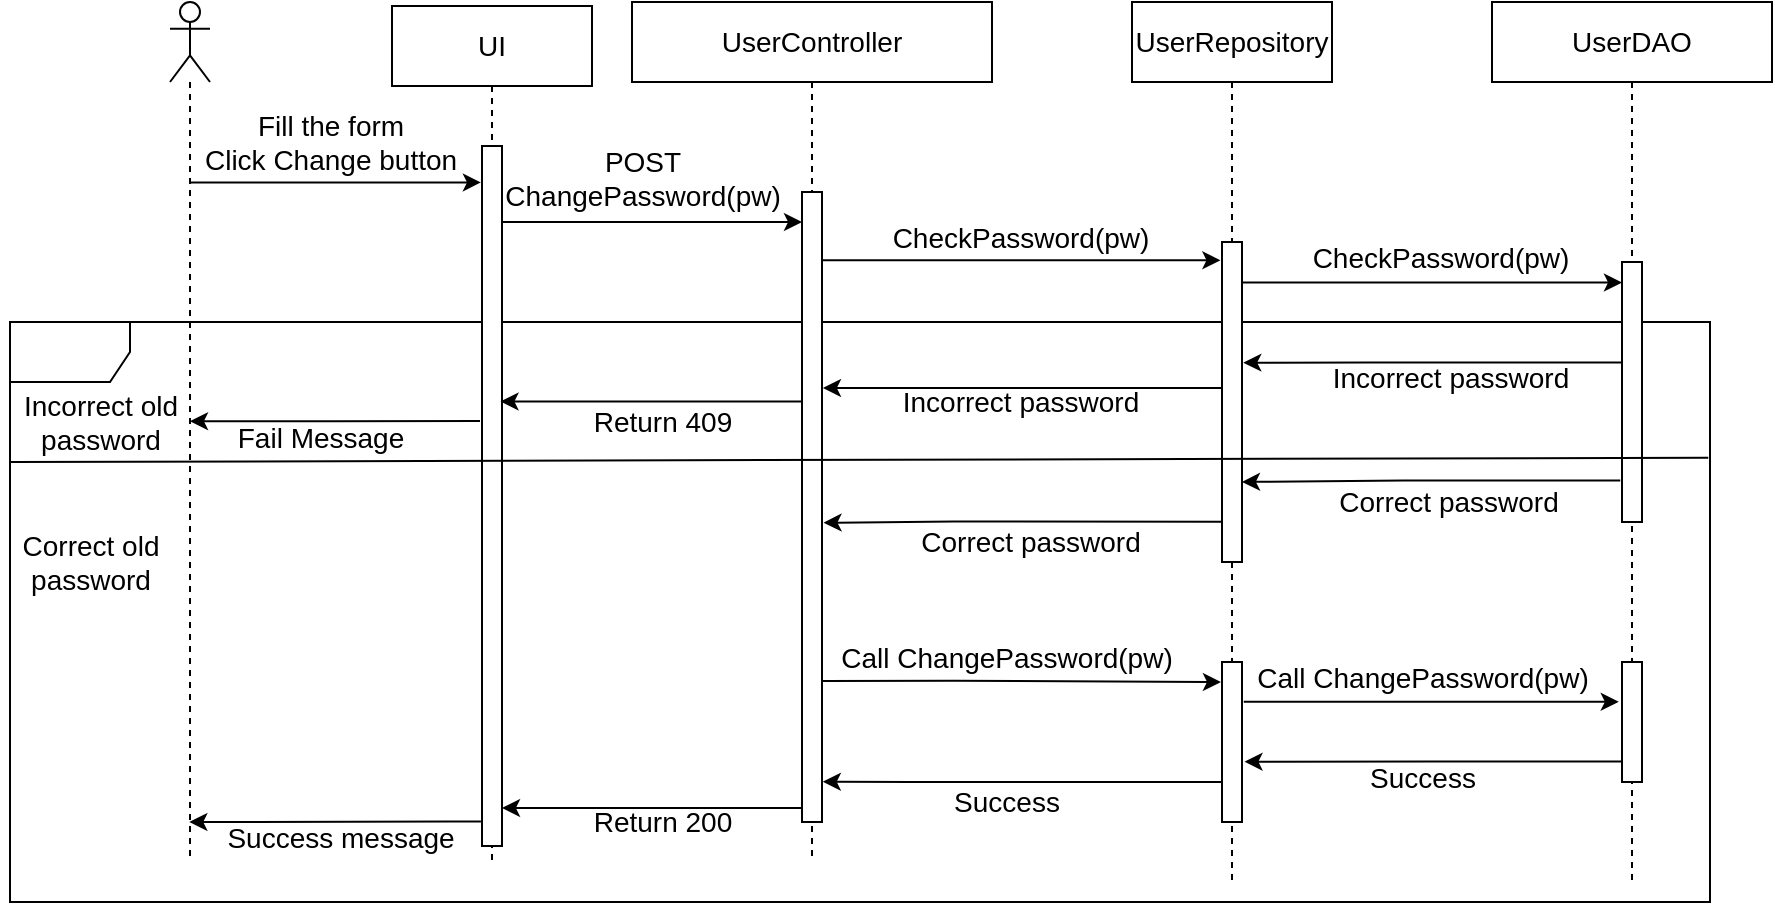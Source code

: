 <mxfile version="20.7.4" type="device"><diagram id="kgpKYQtTHZ0yAKxKKP6v" name="Page-1"><mxGraphModel dx="1504" dy="637" grid="1" gridSize="10" guides="1" tooltips="1" connect="1" arrows="1" fold="1" page="1" pageScale="1" pageWidth="413" pageHeight="583" math="0" shadow="0"><root><mxCell id="0"/><mxCell id="1" parent="0"/><mxCell id="d41Tn-LU5z8Kw5KRlYVZ-55" value="" style="shape=umlFrame;whiteSpace=wrap;html=1;fontSize=14;" parent="1" vertex="1"><mxGeometry x="-241" y="227" width="850" height="290" as="geometry"/></mxCell><mxCell id="d41Tn-LU5z8Kw5KRlYVZ-2" style="edgeStyle=orthogonalEdgeStyle;rounded=0;orthogonalLoop=1;jettySize=auto;html=1;fontSize=14;entryX=-0.055;entryY=0.052;entryDx=0;entryDy=0;entryPerimeter=0;" parent="1" source="d41Tn-LU5z8Kw5KRlYVZ-3" edge="1" target="d41Tn-LU5z8Kw5KRlYVZ-6"><mxGeometry relative="1" as="geometry"><mxPoint x="-21" y="157" as="targetPoint"/><Array as="points"><mxPoint x="-36" y="157"/></Array></mxGeometry></mxCell><mxCell id="d41Tn-LU5z8Kw5KRlYVZ-3" value="" style="shape=umlLifeline;participant=umlActor;perimeter=lifelinePerimeter;whiteSpace=wrap;html=1;container=1;collapsible=0;recursiveResize=0;verticalAlign=top;spacingTop=36;outlineConnect=0;fontSize=14;" parent="1" vertex="1"><mxGeometry x="-161" y="67" width="20" height="430" as="geometry"/></mxCell><mxCell id="d41Tn-LU5z8Kw5KRlYVZ-4" style="edgeStyle=orthogonalEdgeStyle;rounded=0;orthogonalLoop=1;jettySize=auto;html=1;fontSize=14;" parent="1" source="d41Tn-LU5z8Kw5KRlYVZ-5" edge="1"><mxGeometry relative="1" as="geometry"><Array as="points"><mxPoint x="84" y="177"/><mxPoint x="84" y="177"/></Array><mxPoint x="155" y="177" as="targetPoint"/></mxGeometry></mxCell><mxCell id="d41Tn-LU5z8Kw5KRlYVZ-5" value="UI" style="shape=umlLifeline;perimeter=lifelinePerimeter;whiteSpace=wrap;html=1;container=1;collapsible=0;recursiveResize=0;outlineConnect=0;fontSize=14;" parent="1" vertex="1"><mxGeometry x="-50" y="69" width="100" height="428" as="geometry"/></mxCell><mxCell id="d41Tn-LU5z8Kw5KRlYVZ-6" value="" style="verticalLabelPosition=bottom;verticalAlign=top;html=1;shape=mxgraph.basic.rect;fillColor2=none;strokeWidth=1;size=20;indent=5;fontSize=14;" parent="d41Tn-LU5z8Kw5KRlYVZ-5" vertex="1"><mxGeometry x="45" y="70" width="10" height="350" as="geometry"/></mxCell><mxCell id="d41Tn-LU5z8Kw5KRlYVZ-21" value="Fill the form&lt;br style=&quot;font-size: 14px;&quot;&gt;Click Change button" style="text;html=1;align=center;verticalAlign=middle;resizable=0;points=[];autosize=1;strokeColor=none;fillColor=none;fontSize=14;" parent="d41Tn-LU5z8Kw5KRlYVZ-5" vertex="1"><mxGeometry x="-106" y="43" width="150" height="50" as="geometry"/></mxCell><mxCell id="d41Tn-LU5z8Kw5KRlYVZ-8" style="edgeStyle=orthogonalEdgeStyle;rounded=0;orthogonalLoop=1;jettySize=auto;html=1;entryX=-0.08;entryY=0.057;entryDx=0;entryDy=0;entryPerimeter=0;fontSize=14;" parent="1" source="d41Tn-LU5z8Kw5KRlYVZ-9" target="d41Tn-LU5z8Kw5KRlYVZ-16" edge="1"><mxGeometry relative="1" as="geometry"><Array as="points"><mxPoint x="240" y="196"/><mxPoint x="240" y="196"/></Array></mxGeometry></mxCell><mxCell id="d41Tn-LU5z8Kw5KRlYVZ-9" value="UserController" style="shape=umlLifeline;perimeter=lifelinePerimeter;whiteSpace=wrap;html=1;container=1;collapsible=0;recursiveResize=0;outlineConnect=0;fontSize=14;" parent="1" vertex="1"><mxGeometry x="70" y="67" width="180" height="430" as="geometry"/></mxCell><mxCell id="d41Tn-LU5z8Kw5KRlYVZ-10" value="" style="verticalLabelPosition=bottom;verticalAlign=top;html=1;shape=mxgraph.basic.rect;fillColor2=none;strokeWidth=1;size=20;indent=5;fontSize=14;" parent="d41Tn-LU5z8Kw5KRlYVZ-9" vertex="1"><mxGeometry x="85" y="95" width="10" height="315" as="geometry"/></mxCell><mxCell id="d41Tn-LU5z8Kw5KRlYVZ-30" value="Return 409" style="text;html=1;align=center;verticalAlign=middle;resizable=0;points=[];autosize=1;strokeColor=none;fillColor=none;fontSize=14;" parent="d41Tn-LU5z8Kw5KRlYVZ-9" vertex="1"><mxGeometry x="-30" y="195" width="90" height="30" as="geometry"/></mxCell><mxCell id="d41Tn-LU5z8Kw5KRlYVZ-50" style="edgeStyle=orthogonalEdgeStyle;rounded=0;orthogonalLoop=1;jettySize=auto;html=1;fontSize=14;" parent="d41Tn-LU5z8Kw5KRlYVZ-9" edge="1" target="d41Tn-LU5z8Kw5KRlYVZ-6"><mxGeometry relative="1" as="geometry"><mxPoint x="-69" y="400" as="targetPoint"/><Array as="points"><mxPoint x="85" y="403"/></Array><mxPoint x="85" y="400" as="sourcePoint"/></mxGeometry></mxCell><mxCell id="d41Tn-LU5z8Kw5KRlYVZ-53" value="Return 200" style="text;html=1;align=center;verticalAlign=middle;resizable=0;points=[];autosize=1;strokeColor=none;fillColor=none;fontSize=14;" parent="d41Tn-LU5z8Kw5KRlYVZ-9" vertex="1"><mxGeometry x="-30" y="395" width="90" height="30" as="geometry"/></mxCell><mxCell id="d41Tn-LU5z8Kw5KRlYVZ-22" value="POST &lt;br style=&quot;font-size: 14px;&quot;&gt;ChangePassword(pw)" style="text;html=1;align=center;verticalAlign=middle;resizable=0;points=[];autosize=1;strokeColor=none;fillColor=none;fontSize=14;" parent="d41Tn-LU5z8Kw5KRlYVZ-9" vertex="1"><mxGeometry x="-75" y="63" width="160" height="50" as="geometry"/></mxCell><mxCell id="d41Tn-LU5z8Kw5KRlYVZ-12" style="edgeStyle=orthogonalEdgeStyle;rounded=0;orthogonalLoop=1;jettySize=auto;html=1;fontSize=14;entryX=0;entryY=0.079;entryDx=0;entryDy=0;entryPerimeter=0;" parent="1" source="d41Tn-LU5z8Kw5KRlYVZ-14" target="d41Tn-LU5z8Kw5KRlYVZ-19" edge="1"><mxGeometry relative="1" as="geometry"><Array as="points"><mxPoint x="469" y="207"/></Array></mxGeometry></mxCell><mxCell id="d41Tn-LU5z8Kw5KRlYVZ-13" style="edgeStyle=orthogonalEdgeStyle;rounded=0;orthogonalLoop=1;jettySize=auto;html=1;fontSize=14;entryX=1.047;entryY=0.311;entryDx=0;entryDy=0;entryPerimeter=0;" parent="1" source="d41Tn-LU5z8Kw5KRlYVZ-16" target="d41Tn-LU5z8Kw5KRlYVZ-10" edge="1"><mxGeometry relative="1" as="geometry"><mxPoint x="170" y="267" as="targetPoint"/><Array as="points"><mxPoint x="340" y="260"/><mxPoint x="340" y="260"/></Array><mxPoint x="334" y="317" as="sourcePoint"/></mxGeometry></mxCell><mxCell id="d41Tn-LU5z8Kw5KRlYVZ-14" value="UserRepository" style="shape=umlLifeline;perimeter=lifelinePerimeter;whiteSpace=wrap;html=1;container=1;collapsible=0;recursiveResize=0;outlineConnect=0;fontSize=14;" parent="1" vertex="1"><mxGeometry x="320" y="67" width="100" height="440" as="geometry"/></mxCell><mxCell id="d41Tn-LU5z8Kw5KRlYVZ-16" value="" style="verticalLabelPosition=bottom;verticalAlign=top;html=1;shape=mxgraph.basic.rect;fillColor2=none;strokeWidth=1;size=20;indent=5;fontSize=14;" parent="d41Tn-LU5z8Kw5KRlYVZ-14" vertex="1"><mxGeometry x="45" y="120" width="10" height="160" as="geometry"/></mxCell><mxCell id="d41Tn-LU5z8Kw5KRlYVZ-32" value="" style="verticalLabelPosition=bottom;verticalAlign=top;html=1;shape=mxgraph.basic.rect;fillColor2=none;strokeWidth=1;size=20;indent=5;fontSize=14;" parent="d41Tn-LU5z8Kw5KRlYVZ-14" vertex="1"><mxGeometry x="45" y="330" width="10" height="80" as="geometry"/></mxCell><mxCell id="d41Tn-LU5z8Kw5KRlYVZ-35" style="edgeStyle=orthogonalEdgeStyle;rounded=0;orthogonalLoop=1;jettySize=auto;html=1;fontSize=14;exitX=-0.086;exitY=0.84;exitDx=0;exitDy=0;exitPerimeter=0;" parent="d41Tn-LU5z8Kw5KRlYVZ-14" edge="1" source="d41Tn-LU5z8Kw5KRlYVZ-19"><mxGeometry relative="1" as="geometry"><Array as="points"><mxPoint x="136" y="239"/></Array><mxPoint x="55" y="240" as="targetPoint"/><mxPoint x="215" y="240" as="sourcePoint"/></mxGeometry></mxCell><mxCell id="d41Tn-LU5z8Kw5KRlYVZ-49" style="edgeStyle=orthogonalEdgeStyle;rounded=0;orthogonalLoop=1;jettySize=auto;html=1;fontSize=14;entryX=1.04;entryY=0.936;entryDx=0;entryDy=0;entryPerimeter=0;" parent="d41Tn-LU5z8Kw5KRlYVZ-14" edge="1" target="d41Tn-LU5z8Kw5KRlYVZ-10"><mxGeometry relative="1" as="geometry"><mxPoint x="-189.976" y="390" as="targetPoint"/><Array as="points"><mxPoint x="-110" y="390"/></Array><mxPoint x="45" y="390" as="sourcePoint"/></mxGeometry></mxCell><mxCell id="d41Tn-LU5z8Kw5KRlYVZ-17" style="edgeStyle=orthogonalEdgeStyle;rounded=0;orthogonalLoop=1;jettySize=auto;html=1;fontSize=14;entryX=1.064;entryY=0.377;entryDx=0;entryDy=0;entryPerimeter=0;" parent="1" source="d41Tn-LU5z8Kw5KRlYVZ-18" target="d41Tn-LU5z8Kw5KRlYVZ-16" edge="1"><mxGeometry relative="1" as="geometry"><Array as="points"><mxPoint x="437" y="247"/></Array><mxPoint x="399" y="277" as="targetPoint"/></mxGeometry></mxCell><mxCell id="d41Tn-LU5z8Kw5KRlYVZ-18" value="UserDAO" style="shape=umlLifeline;perimeter=lifelinePerimeter;whiteSpace=wrap;html=1;container=1;collapsible=0;recursiveResize=0;outlineConnect=0;fontSize=14;" parent="1" vertex="1"><mxGeometry x="500" y="67" width="140" height="440" as="geometry"/></mxCell><mxCell id="d41Tn-LU5z8Kw5KRlYVZ-19" value="" style="verticalLabelPosition=bottom;verticalAlign=top;html=1;shape=mxgraph.basic.rect;fillColor2=none;strokeWidth=1;size=20;indent=5;fontSize=14;" parent="d41Tn-LU5z8Kw5KRlYVZ-18" vertex="1"><mxGeometry x="65" y="130" width="10" height="130" as="geometry"/></mxCell><mxCell id="d41Tn-LU5z8Kw5KRlYVZ-33" value="" style="verticalLabelPosition=bottom;verticalAlign=top;html=1;shape=mxgraph.basic.rect;fillColor2=none;strokeWidth=1;size=20;indent=5;fontSize=14;" parent="d41Tn-LU5z8Kw5KRlYVZ-18" vertex="1"><mxGeometry x="65" y="330" width="10" height="60" as="geometry"/></mxCell><mxCell id="d41Tn-LU5z8Kw5KRlYVZ-23" value="CheckPassword(pw)" style="text;html=1;align=center;verticalAlign=middle;resizable=0;points=[];autosize=1;strokeColor=none;fillColor=none;fontSize=14;" parent="1" vertex="1"><mxGeometry x="399" y="180" width="150" height="30" as="geometry"/></mxCell><mxCell id="d41Tn-LU5z8Kw5KRlYVZ-24" style="edgeStyle=orthogonalEdgeStyle;rounded=0;orthogonalLoop=1;jettySize=auto;html=1;fontSize=14;entryX=0.925;entryY=0.365;entryDx=0;entryDy=0;entryPerimeter=0;" parent="1" source="d41Tn-LU5z8Kw5KRlYVZ-10" edge="1" target="d41Tn-LU5z8Kw5KRlYVZ-6"><mxGeometry relative="1" as="geometry"><mxPoint x="-10" y="267" as="targetPoint"/><Array as="points"><mxPoint x="80" y="267"/></Array></mxGeometry></mxCell><mxCell id="d41Tn-LU5z8Kw5KRlYVZ-26" style="edgeStyle=orthogonalEdgeStyle;rounded=0;orthogonalLoop=1;jettySize=auto;html=1;fontSize=14;exitX=-0.1;exitY=0.393;exitDx=0;exitDy=0;exitPerimeter=0;" parent="1" target="d41Tn-LU5z8Kw5KRlYVZ-3" edge="1" source="d41Tn-LU5z8Kw5KRlYVZ-6"><mxGeometry relative="1" as="geometry"><Array as="points"><mxPoint x="-80" y="277"/><mxPoint x="-80" y="277"/></Array><mxPoint x="-21" y="277" as="sourcePoint"/></mxGeometry></mxCell><mxCell id="d41Tn-LU5z8Kw5KRlYVZ-15" value="CheckPassword(pw)" style="text;html=1;align=center;verticalAlign=middle;resizable=0;points=[];autosize=1;strokeColor=none;fillColor=none;fontSize=14;" parent="1" vertex="1"><mxGeometry x="189" y="170" width="150" height="30" as="geometry"/></mxCell><mxCell id="d41Tn-LU5z8Kw5KRlYVZ-29" value="Incorrect password" style="text;html=1;align=center;verticalAlign=middle;resizable=0;points=[];autosize=1;strokeColor=none;fillColor=none;fontSize=14;" parent="1" vertex="1"><mxGeometry x="194" y="252" width="140" height="30" as="geometry"/></mxCell><mxCell id="d41Tn-LU5z8Kw5KRlYVZ-28" value="Incorrect password" style="text;html=1;align=center;verticalAlign=middle;resizable=0;points=[];autosize=1;strokeColor=none;fillColor=none;fontSize=14;" parent="1" vertex="1"><mxGeometry x="409" y="240" width="140" height="30" as="geometry"/></mxCell><mxCell id="d41Tn-LU5z8Kw5KRlYVZ-36" value="Correct password" style="text;html=1;align=center;verticalAlign=middle;resizable=0;points=[];autosize=1;strokeColor=none;fillColor=none;fontSize=14;" parent="1" vertex="1"><mxGeometry x="413" y="302" width="130" height="30" as="geometry"/></mxCell><mxCell id="d41Tn-LU5z8Kw5KRlYVZ-40" style="edgeStyle=orthogonalEdgeStyle;rounded=0;orthogonalLoop=1;jettySize=auto;html=1;fontSize=14;exitX=-0.033;exitY=0.874;exitDx=0;exitDy=0;exitPerimeter=0;entryX=1.077;entryY=0.525;entryDx=0;entryDy=0;entryPerimeter=0;" parent="1" edge="1" target="d41Tn-LU5z8Kw5KRlYVZ-10" source="d41Tn-LU5z8Kw5KRlYVZ-16"><mxGeometry relative="1" as="geometry"><mxPoint x="170" y="330" as="targetPoint"/><Array as="points"><mxPoint x="231" y="327"/></Array><mxPoint x="386.49" y="327" as="sourcePoint"/></mxGeometry></mxCell><mxCell id="d41Tn-LU5z8Kw5KRlYVZ-41" value="Correct password" style="text;html=1;align=center;verticalAlign=middle;resizable=0;points=[];autosize=1;strokeColor=none;fillColor=none;fontSize=14;" parent="1" vertex="1"><mxGeometry x="204" y="322" width="130" height="30" as="geometry"/></mxCell><mxCell id="d41Tn-LU5z8Kw5KRlYVZ-42" value="Call ChangePassword(pw)" style="text;html=1;align=center;verticalAlign=middle;resizable=0;points=[];autosize=1;strokeColor=none;fillColor=none;fontSize=14;" parent="1" vertex="1"><mxGeometry x="162" y="380" width="190" height="30" as="geometry"/></mxCell><mxCell id="d41Tn-LU5z8Kw5KRlYVZ-43" style="edgeStyle=orthogonalEdgeStyle;rounded=0;orthogonalLoop=1;jettySize=auto;html=1;entryX=-0.053;entryY=0.125;entryDx=0;entryDy=0;entryPerimeter=0;fontSize=14;exitX=1.027;exitY=0.776;exitDx=0;exitDy=0;exitPerimeter=0;" parent="1" edge="1" target="d41Tn-LU5z8Kw5KRlYVZ-32" source="d41Tn-LU5z8Kw5KRlYVZ-10"><mxGeometry relative="1" as="geometry"><Array as="points"><mxPoint x="231" y="406"/></Array><mxPoint x="150.667" y="407.02" as="sourcePoint"/><mxPoint x="387.33" y="407.02" as="targetPoint"/></mxGeometry></mxCell><mxCell id="d41Tn-LU5z8Kw5KRlYVZ-44" style="edgeStyle=orthogonalEdgeStyle;rounded=0;orthogonalLoop=1;jettySize=auto;html=1;fontSize=14;exitX=1.087;exitY=0.249;exitDx=0;exitDy=0;exitPerimeter=0;entryX=-0.162;entryY=0.332;entryDx=0;entryDy=0;entryPerimeter=0;" parent="1" edge="1" target="d41Tn-LU5z8Kw5KRlYVZ-33" source="d41Tn-LU5z8Kw5KRlYVZ-32"><mxGeometry relative="1" as="geometry"><Array as="points"/><mxPoint x="393.997" y="417" as="sourcePoint"/><mxPoint x="549" y="417" as="targetPoint"/></mxGeometry></mxCell><mxCell id="d41Tn-LU5z8Kw5KRlYVZ-47" style="edgeStyle=orthogonalEdgeStyle;rounded=0;orthogonalLoop=1;jettySize=auto;html=1;fontSize=14;entryX=1.126;entryY=0.623;entryDx=0;entryDy=0;entryPerimeter=0;" parent="1" source="d41Tn-LU5z8Kw5KRlYVZ-33" edge="1" target="d41Tn-LU5z8Kw5KRlYVZ-32"><mxGeometry relative="1" as="geometry"><mxPoint x="397" y="447" as="targetPoint"/><Array as="points"><mxPoint x="470" y="447"/></Array></mxGeometry></mxCell><mxCell id="d41Tn-LU5z8Kw5KRlYVZ-48" value="Success" style="text;html=1;align=center;verticalAlign=middle;resizable=0;points=[];autosize=1;strokeColor=none;fillColor=none;fontSize=14;" parent="1" vertex="1"><mxGeometry x="425" y="440" width="80" height="30" as="geometry"/></mxCell><mxCell id="d41Tn-LU5z8Kw5KRlYVZ-51" style="edgeStyle=orthogonalEdgeStyle;rounded=0;orthogonalLoop=1;jettySize=auto;html=1;fontSize=14;exitX=-0.054;exitY=0.965;exitDx=0;exitDy=0;exitPerimeter=0;" parent="1" edge="1" source="d41Tn-LU5z8Kw5KRlYVZ-6"><mxGeometry relative="1" as="geometry"><Array as="points"><mxPoint x="-21" y="477"/></Array><mxPoint x="-21" y="477" as="sourcePoint"/><mxPoint x="-151.333" y="477" as="targetPoint"/></mxGeometry></mxCell><mxCell id="d41Tn-LU5z8Kw5KRlYVZ-27" value="Fail Message" style="text;html=1;align=center;verticalAlign=middle;resizable=0;points=[];autosize=1;strokeColor=none;fillColor=none;fontSize=14;" parent="1" vertex="1"><mxGeometry x="-141" y="270" width="110" height="30" as="geometry"/></mxCell><mxCell id="d41Tn-LU5z8Kw5KRlYVZ-52" value="Success" style="text;html=1;align=center;verticalAlign=middle;resizable=0;points=[];autosize=1;strokeColor=none;fillColor=none;fontSize=14;" parent="1" vertex="1"><mxGeometry x="217" y="452" width="80" height="30" as="geometry"/></mxCell><mxCell id="d41Tn-LU5z8Kw5KRlYVZ-54" value="Success message" style="text;html=1;align=center;verticalAlign=middle;resizable=0;points=[];autosize=1;strokeColor=none;fillColor=none;fontSize=14;" parent="1" vertex="1"><mxGeometry x="-146" y="470" width="140" height="30" as="geometry"/></mxCell><mxCell id="d41Tn-LU5z8Kw5KRlYVZ-56" value="" style="endArrow=none;html=1;rounded=0;entryX=0.999;entryY=0.234;entryDx=0;entryDy=0;entryPerimeter=0;fontSize=14;" parent="1" target="d41Tn-LU5z8Kw5KRlYVZ-55" edge="1"><mxGeometry width="50" height="50" relative="1" as="geometry"><mxPoint x="-241" y="297" as="sourcePoint"/><mxPoint x="369" y="107" as="targetPoint"/></mxGeometry></mxCell><mxCell id="d41Tn-LU5z8Kw5KRlYVZ-57" value="Incorrect old&lt;br style=&quot;font-size: 14px;&quot;&gt;password" style="text;html=1;align=center;verticalAlign=middle;resizable=0;points=[];autosize=1;strokeColor=none;fillColor=none;fontSize=14;" parent="1" vertex="1"><mxGeometry x="-246" y="252" width="100" height="50" as="geometry"/></mxCell><mxCell id="d41Tn-LU5z8Kw5KRlYVZ-58" value="Correct old &lt;br style=&quot;font-size: 14px;&quot;&gt;password" style="text;html=1;align=center;verticalAlign=middle;resizable=0;points=[];autosize=1;strokeColor=none;fillColor=none;fontSize=14;" parent="1" vertex="1"><mxGeometry x="-246" y="322" width="90" height="50" as="geometry"/></mxCell><mxCell id="d41Tn-LU5z8Kw5KRlYVZ-45" value="Call ChangePassword(pw)" style="text;html=1;align=center;verticalAlign=middle;resizable=0;points=[];autosize=1;strokeColor=none;fillColor=none;fontSize=14;" parent="1" vertex="1"><mxGeometry x="370" y="390" width="190" height="30" as="geometry"/></mxCell></root></mxGraphModel></diagram></mxfile>